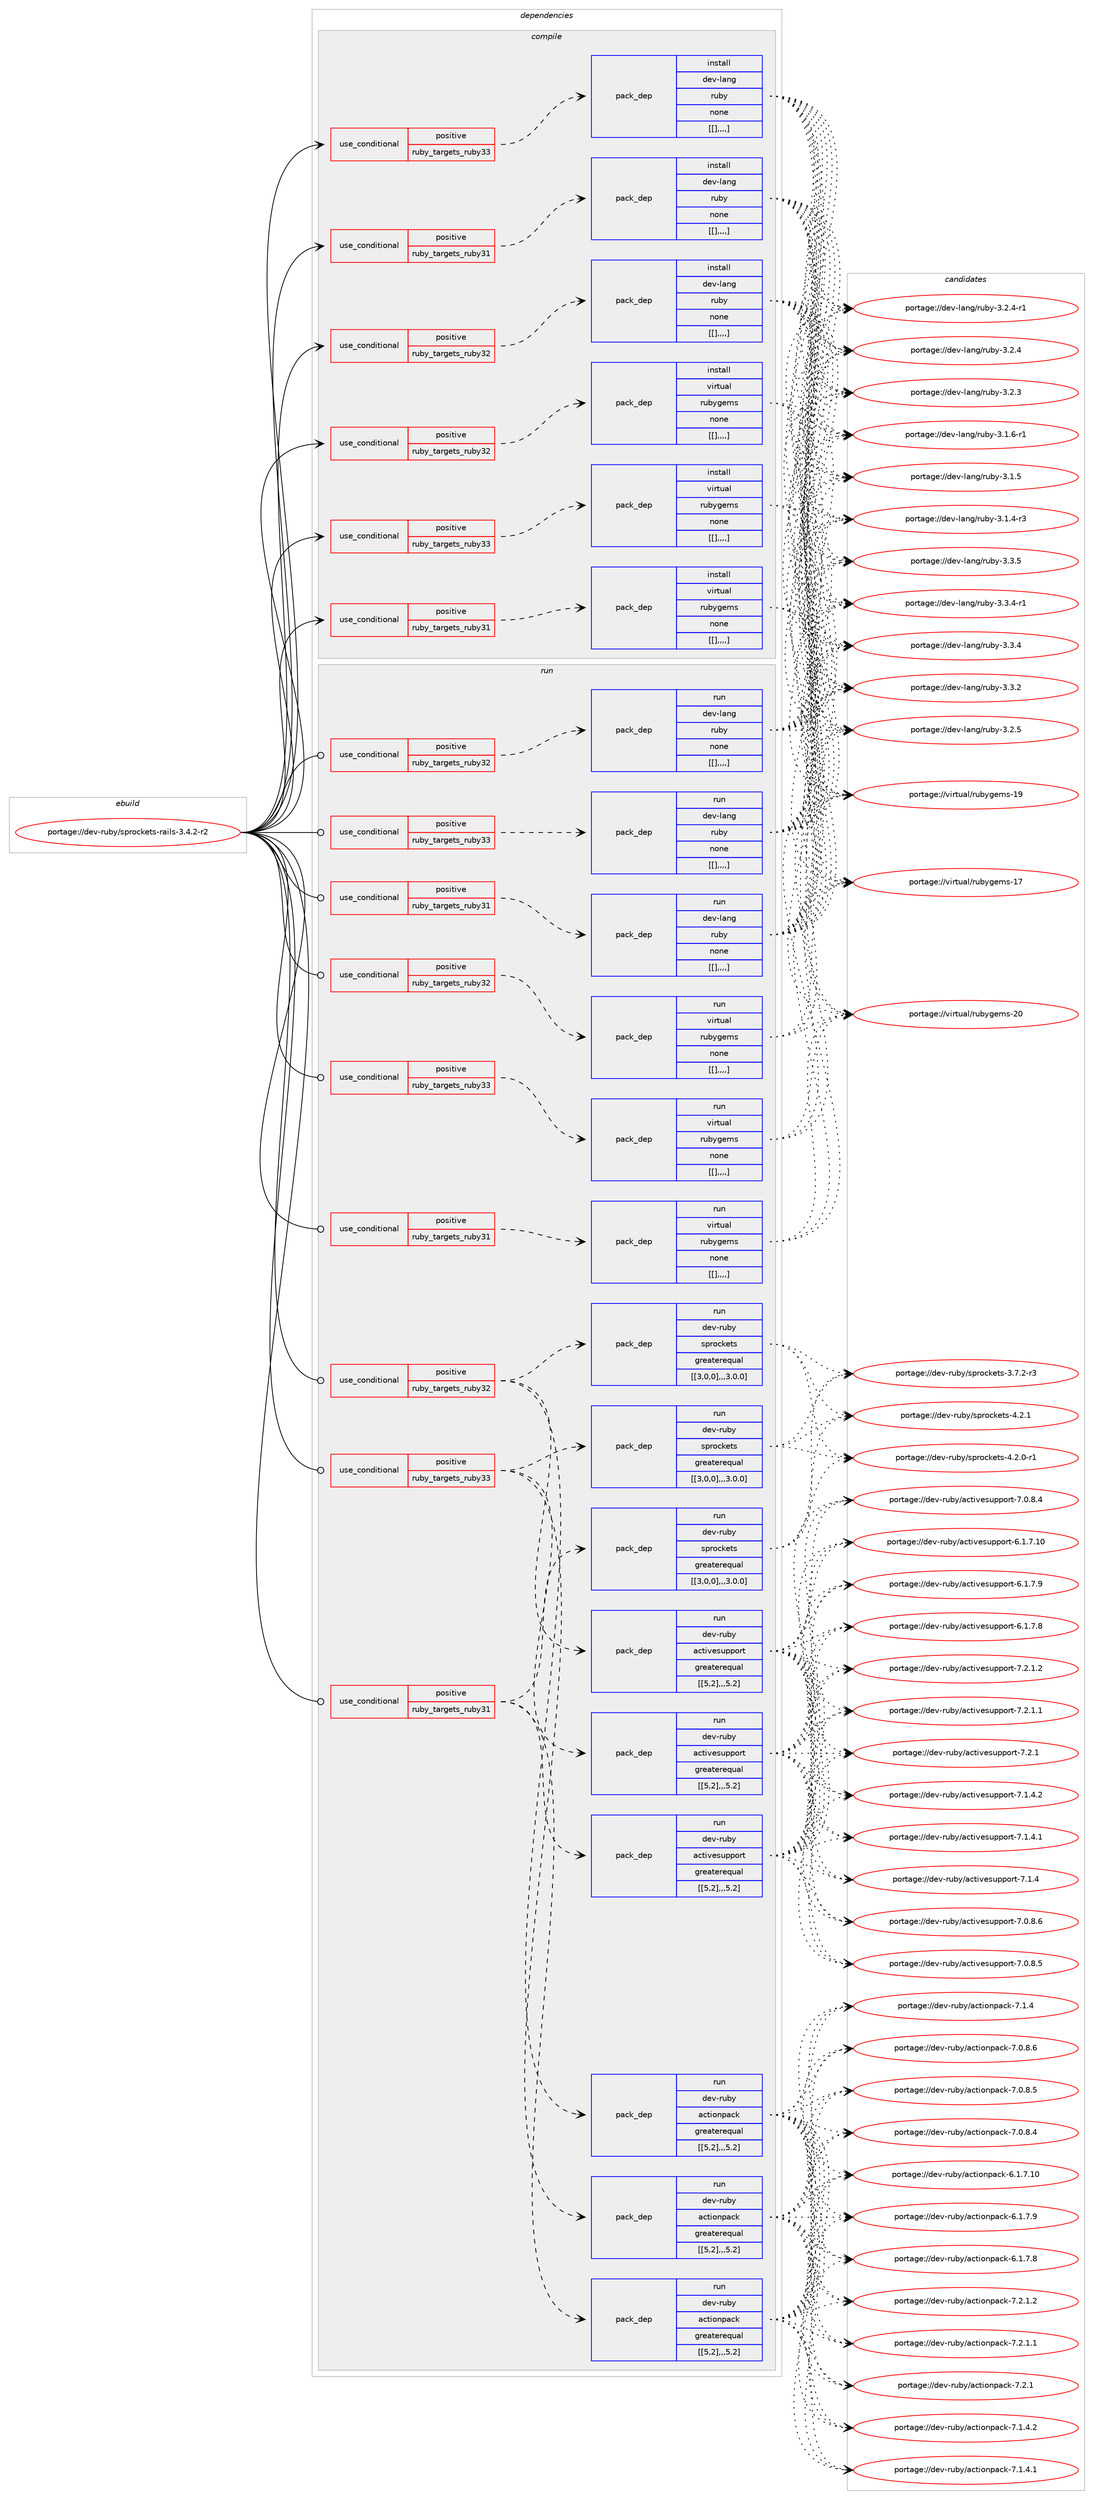 digraph prolog {

# *************
# Graph options
# *************

newrank=true;
concentrate=true;
compound=true;
graph [rankdir=LR,fontname=Helvetica,fontsize=10,ranksep=1.5];#, ranksep=2.5, nodesep=0.2];
edge  [arrowhead=vee];
node  [fontname=Helvetica,fontsize=10];

# **********
# The ebuild
# **********

subgraph cluster_leftcol {
color=gray;
label=<<i>ebuild</i>>;
id [label="portage://dev-ruby/sprockets-rails-3.4.2-r2", color=red, width=4, href="../dev-ruby/sprockets-rails-3.4.2-r2.svg"];
}

# ****************
# The dependencies
# ****************

subgraph cluster_midcol {
color=gray;
label=<<i>dependencies</i>>;
subgraph cluster_compile {
fillcolor="#eeeeee";
style=filled;
label=<<i>compile</i>>;
subgraph cond61325 {
dependency215398 [label=<<TABLE BORDER="0" CELLBORDER="1" CELLSPACING="0" CELLPADDING="4"><TR><TD ROWSPAN="3" CELLPADDING="10">use_conditional</TD></TR><TR><TD>positive</TD></TR><TR><TD>ruby_targets_ruby31</TD></TR></TABLE>>, shape=none, color=red];
subgraph pack152623 {
dependency215520 [label=<<TABLE BORDER="0" CELLBORDER="1" CELLSPACING="0" CELLPADDING="4" WIDTH="220"><TR><TD ROWSPAN="6" CELLPADDING="30">pack_dep</TD></TR><TR><TD WIDTH="110">install</TD></TR><TR><TD>dev-lang</TD></TR><TR><TD>ruby</TD></TR><TR><TD>none</TD></TR><TR><TD>[[],,,,]</TD></TR></TABLE>>, shape=none, color=blue];
}
dependency215398:e -> dependency215520:w [weight=20,style="dashed",arrowhead="vee"];
}
id:e -> dependency215398:w [weight=20,style="solid",arrowhead="vee"];
subgraph cond61395 {
dependency215584 [label=<<TABLE BORDER="0" CELLBORDER="1" CELLSPACING="0" CELLPADDING="4"><TR><TD ROWSPAN="3" CELLPADDING="10">use_conditional</TD></TR><TR><TD>positive</TD></TR><TR><TD>ruby_targets_ruby31</TD></TR></TABLE>>, shape=none, color=red];
subgraph pack152697 {
dependency215604 [label=<<TABLE BORDER="0" CELLBORDER="1" CELLSPACING="0" CELLPADDING="4" WIDTH="220"><TR><TD ROWSPAN="6" CELLPADDING="30">pack_dep</TD></TR><TR><TD WIDTH="110">install</TD></TR><TR><TD>virtual</TD></TR><TR><TD>rubygems</TD></TR><TR><TD>none</TD></TR><TR><TD>[[],,,,]</TD></TR></TABLE>>, shape=none, color=blue];
}
dependency215584:e -> dependency215604:w [weight=20,style="dashed",arrowhead="vee"];
}
id:e -> dependency215584:w [weight=20,style="solid",arrowhead="vee"];
subgraph cond61419 {
dependency215612 [label=<<TABLE BORDER="0" CELLBORDER="1" CELLSPACING="0" CELLPADDING="4"><TR><TD ROWSPAN="3" CELLPADDING="10">use_conditional</TD></TR><TR><TD>positive</TD></TR><TR><TD>ruby_targets_ruby32</TD></TR></TABLE>>, shape=none, color=red];
subgraph pack152746 {
dependency215684 [label=<<TABLE BORDER="0" CELLBORDER="1" CELLSPACING="0" CELLPADDING="4" WIDTH="220"><TR><TD ROWSPAN="6" CELLPADDING="30">pack_dep</TD></TR><TR><TD WIDTH="110">install</TD></TR><TR><TD>dev-lang</TD></TR><TR><TD>ruby</TD></TR><TR><TD>none</TD></TR><TR><TD>[[],,,,]</TD></TR></TABLE>>, shape=none, color=blue];
}
dependency215612:e -> dependency215684:w [weight=20,style="dashed",arrowhead="vee"];
}
id:e -> dependency215612:w [weight=20,style="solid",arrowhead="vee"];
subgraph cond61457 {
dependency215691 [label=<<TABLE BORDER="0" CELLBORDER="1" CELLSPACING="0" CELLPADDING="4"><TR><TD ROWSPAN="3" CELLPADDING="10">use_conditional</TD></TR><TR><TD>positive</TD></TR><TR><TD>ruby_targets_ruby32</TD></TR></TABLE>>, shape=none, color=red];
subgraph pack152752 {
dependency215701 [label=<<TABLE BORDER="0" CELLBORDER="1" CELLSPACING="0" CELLPADDING="4" WIDTH="220"><TR><TD ROWSPAN="6" CELLPADDING="30">pack_dep</TD></TR><TR><TD WIDTH="110">install</TD></TR><TR><TD>virtual</TD></TR><TR><TD>rubygems</TD></TR><TR><TD>none</TD></TR><TR><TD>[[],,,,]</TD></TR></TABLE>>, shape=none, color=blue];
}
dependency215691:e -> dependency215701:w [weight=20,style="dashed",arrowhead="vee"];
}
id:e -> dependency215691:w [weight=20,style="solid",arrowhead="vee"];
subgraph cond61473 {
dependency215734 [label=<<TABLE BORDER="0" CELLBORDER="1" CELLSPACING="0" CELLPADDING="4"><TR><TD ROWSPAN="3" CELLPADDING="10">use_conditional</TD></TR><TR><TD>positive</TD></TR><TR><TD>ruby_targets_ruby33</TD></TR></TABLE>>, shape=none, color=red];
subgraph pack152779 {
dependency215756 [label=<<TABLE BORDER="0" CELLBORDER="1" CELLSPACING="0" CELLPADDING="4" WIDTH="220"><TR><TD ROWSPAN="6" CELLPADDING="30">pack_dep</TD></TR><TR><TD WIDTH="110">install</TD></TR><TR><TD>dev-lang</TD></TR><TR><TD>ruby</TD></TR><TR><TD>none</TD></TR><TR><TD>[[],,,,]</TD></TR></TABLE>>, shape=none, color=blue];
}
dependency215734:e -> dependency215756:w [weight=20,style="dashed",arrowhead="vee"];
}
id:e -> dependency215734:w [weight=20,style="solid",arrowhead="vee"];
subgraph cond61503 {
dependency215803 [label=<<TABLE BORDER="0" CELLBORDER="1" CELLSPACING="0" CELLPADDING="4"><TR><TD ROWSPAN="3" CELLPADDING="10">use_conditional</TD></TR><TR><TD>positive</TD></TR><TR><TD>ruby_targets_ruby33</TD></TR></TABLE>>, shape=none, color=red];
subgraph pack152824 {
dependency215824 [label=<<TABLE BORDER="0" CELLBORDER="1" CELLSPACING="0" CELLPADDING="4" WIDTH="220"><TR><TD ROWSPAN="6" CELLPADDING="30">pack_dep</TD></TR><TR><TD WIDTH="110">install</TD></TR><TR><TD>virtual</TD></TR><TR><TD>rubygems</TD></TR><TR><TD>none</TD></TR><TR><TD>[[],,,,]</TD></TR></TABLE>>, shape=none, color=blue];
}
dependency215803:e -> dependency215824:w [weight=20,style="dashed",arrowhead="vee"];
}
id:e -> dependency215803:w [weight=20,style="solid",arrowhead="vee"];
}
subgraph cluster_compileandrun {
fillcolor="#eeeeee";
style=filled;
label=<<i>compile and run</i>>;
}
subgraph cluster_run {
fillcolor="#eeeeee";
style=filled;
label=<<i>run</i>>;
subgraph cond61520 {
dependency215829 [label=<<TABLE BORDER="0" CELLBORDER="1" CELLSPACING="0" CELLPADDING="4"><TR><TD ROWSPAN="3" CELLPADDING="10">use_conditional</TD></TR><TR><TD>positive</TD></TR><TR><TD>ruby_targets_ruby31</TD></TR></TABLE>>, shape=none, color=red];
subgraph pack152827 {
dependency215831 [label=<<TABLE BORDER="0" CELLBORDER="1" CELLSPACING="0" CELLPADDING="4" WIDTH="220"><TR><TD ROWSPAN="6" CELLPADDING="30">pack_dep</TD></TR><TR><TD WIDTH="110">run</TD></TR><TR><TD>dev-lang</TD></TR><TR><TD>ruby</TD></TR><TR><TD>none</TD></TR><TR><TD>[[],,,,]</TD></TR></TABLE>>, shape=none, color=blue];
}
dependency215829:e -> dependency215831:w [weight=20,style="dashed",arrowhead="vee"];
}
id:e -> dependency215829:w [weight=20,style="solid",arrowhead="odot"];
subgraph cond61532 {
dependency215851 [label=<<TABLE BORDER="0" CELLBORDER="1" CELLSPACING="0" CELLPADDING="4"><TR><TD ROWSPAN="3" CELLPADDING="10">use_conditional</TD></TR><TR><TD>positive</TD></TR><TR><TD>ruby_targets_ruby31</TD></TR></TABLE>>, shape=none, color=red];
subgraph pack152838 {
dependency215853 [label=<<TABLE BORDER="0" CELLBORDER="1" CELLSPACING="0" CELLPADDING="4" WIDTH="220"><TR><TD ROWSPAN="6" CELLPADDING="30">pack_dep</TD></TR><TR><TD WIDTH="110">run</TD></TR><TR><TD>dev-ruby</TD></TR><TR><TD>actionpack</TD></TR><TR><TD>greaterequal</TD></TR><TR><TD>[[5,2],,,5.2]</TD></TR></TABLE>>, shape=none, color=blue];
}
dependency215851:e -> dependency215853:w [weight=20,style="dashed",arrowhead="vee"];
subgraph pack152840 {
dependency215887 [label=<<TABLE BORDER="0" CELLBORDER="1" CELLSPACING="0" CELLPADDING="4" WIDTH="220"><TR><TD ROWSPAN="6" CELLPADDING="30">pack_dep</TD></TR><TR><TD WIDTH="110">run</TD></TR><TR><TD>dev-ruby</TD></TR><TR><TD>activesupport</TD></TR><TR><TD>greaterequal</TD></TR><TR><TD>[[5,2],,,5.2]</TD></TR></TABLE>>, shape=none, color=blue];
}
dependency215851:e -> dependency215887:w [weight=20,style="dashed",arrowhead="vee"];
subgraph pack152883 {
dependency215926 [label=<<TABLE BORDER="0" CELLBORDER="1" CELLSPACING="0" CELLPADDING="4" WIDTH="220"><TR><TD ROWSPAN="6" CELLPADDING="30">pack_dep</TD></TR><TR><TD WIDTH="110">run</TD></TR><TR><TD>dev-ruby</TD></TR><TR><TD>sprockets</TD></TR><TR><TD>greaterequal</TD></TR><TR><TD>[[3,0,0],,,3.0.0]</TD></TR></TABLE>>, shape=none, color=blue];
}
dependency215851:e -> dependency215926:w [weight=20,style="dashed",arrowhead="vee"];
}
id:e -> dependency215851:w [weight=20,style="solid",arrowhead="odot"];
subgraph cond61567 {
dependency215933 [label=<<TABLE BORDER="0" CELLBORDER="1" CELLSPACING="0" CELLPADDING="4"><TR><TD ROWSPAN="3" CELLPADDING="10">use_conditional</TD></TR><TR><TD>positive</TD></TR><TR><TD>ruby_targets_ruby31</TD></TR></TABLE>>, shape=none, color=red];
subgraph pack152905 {
dependency215986 [label=<<TABLE BORDER="0" CELLBORDER="1" CELLSPACING="0" CELLPADDING="4" WIDTH="220"><TR><TD ROWSPAN="6" CELLPADDING="30">pack_dep</TD></TR><TR><TD WIDTH="110">run</TD></TR><TR><TD>virtual</TD></TR><TR><TD>rubygems</TD></TR><TR><TD>none</TD></TR><TR><TD>[[],,,,]</TD></TR></TABLE>>, shape=none, color=blue];
}
dependency215933:e -> dependency215986:w [weight=20,style="dashed",arrowhead="vee"];
}
id:e -> dependency215933:w [weight=20,style="solid",arrowhead="odot"];
subgraph cond61598 {
dependency216014 [label=<<TABLE BORDER="0" CELLBORDER="1" CELLSPACING="0" CELLPADDING="4"><TR><TD ROWSPAN="3" CELLPADDING="10">use_conditional</TD></TR><TR><TD>positive</TD></TR><TR><TD>ruby_targets_ruby32</TD></TR></TABLE>>, shape=none, color=red];
subgraph pack152929 {
dependency216017 [label=<<TABLE BORDER="0" CELLBORDER="1" CELLSPACING="0" CELLPADDING="4" WIDTH="220"><TR><TD ROWSPAN="6" CELLPADDING="30">pack_dep</TD></TR><TR><TD WIDTH="110">run</TD></TR><TR><TD>dev-lang</TD></TR><TR><TD>ruby</TD></TR><TR><TD>none</TD></TR><TR><TD>[[],,,,]</TD></TR></TABLE>>, shape=none, color=blue];
}
dependency216014:e -> dependency216017:w [weight=20,style="dashed",arrowhead="vee"];
}
id:e -> dependency216014:w [weight=20,style="solid",arrowhead="odot"];
subgraph cond61613 {
dependency216063 [label=<<TABLE BORDER="0" CELLBORDER="1" CELLSPACING="0" CELLPADDING="4"><TR><TD ROWSPAN="3" CELLPADDING="10">use_conditional</TD></TR><TR><TD>positive</TD></TR><TR><TD>ruby_targets_ruby32</TD></TR></TABLE>>, shape=none, color=red];
subgraph pack153065 {
dependency216314 [label=<<TABLE BORDER="0" CELLBORDER="1" CELLSPACING="0" CELLPADDING="4" WIDTH="220"><TR><TD ROWSPAN="6" CELLPADDING="30">pack_dep</TD></TR><TR><TD WIDTH="110">run</TD></TR><TR><TD>dev-ruby</TD></TR><TR><TD>actionpack</TD></TR><TR><TD>greaterequal</TD></TR><TR><TD>[[5,2],,,5.2]</TD></TR></TABLE>>, shape=none, color=blue];
}
dependency216063:e -> dependency216314:w [weight=20,style="dashed",arrowhead="vee"];
subgraph pack153113 {
dependency216369 [label=<<TABLE BORDER="0" CELLBORDER="1" CELLSPACING="0" CELLPADDING="4" WIDTH="220"><TR><TD ROWSPAN="6" CELLPADDING="30">pack_dep</TD></TR><TR><TD WIDTH="110">run</TD></TR><TR><TD>dev-ruby</TD></TR><TR><TD>activesupport</TD></TR><TR><TD>greaterequal</TD></TR><TR><TD>[[5,2],,,5.2]</TD></TR></TABLE>>, shape=none, color=blue];
}
dependency216063:e -> dependency216369:w [weight=20,style="dashed",arrowhead="vee"];
subgraph pack153118 {
dependency216374 [label=<<TABLE BORDER="0" CELLBORDER="1" CELLSPACING="0" CELLPADDING="4" WIDTH="220"><TR><TD ROWSPAN="6" CELLPADDING="30">pack_dep</TD></TR><TR><TD WIDTH="110">run</TD></TR><TR><TD>dev-ruby</TD></TR><TR><TD>sprockets</TD></TR><TR><TD>greaterequal</TD></TR><TR><TD>[[3,0,0],,,3.0.0]</TD></TR></TABLE>>, shape=none, color=blue];
}
dependency216063:e -> dependency216374:w [weight=20,style="dashed",arrowhead="vee"];
}
id:e -> dependency216063:w [weight=20,style="solid",arrowhead="odot"];
subgraph cond61782 {
dependency216397 [label=<<TABLE BORDER="0" CELLBORDER="1" CELLSPACING="0" CELLPADDING="4"><TR><TD ROWSPAN="3" CELLPADDING="10">use_conditional</TD></TR><TR><TD>positive</TD></TR><TR><TD>ruby_targets_ruby32</TD></TR></TABLE>>, shape=none, color=red];
subgraph pack153143 {
dependency216421 [label=<<TABLE BORDER="0" CELLBORDER="1" CELLSPACING="0" CELLPADDING="4" WIDTH="220"><TR><TD ROWSPAN="6" CELLPADDING="30">pack_dep</TD></TR><TR><TD WIDTH="110">run</TD></TR><TR><TD>virtual</TD></TR><TR><TD>rubygems</TD></TR><TR><TD>none</TD></TR><TR><TD>[[],,,,]</TD></TR></TABLE>>, shape=none, color=blue];
}
dependency216397:e -> dependency216421:w [weight=20,style="dashed",arrowhead="vee"];
}
id:e -> dependency216397:w [weight=20,style="solid",arrowhead="odot"];
subgraph cond61811 {
dependency216446 [label=<<TABLE BORDER="0" CELLBORDER="1" CELLSPACING="0" CELLPADDING="4"><TR><TD ROWSPAN="3" CELLPADDING="10">use_conditional</TD></TR><TR><TD>positive</TD></TR><TR><TD>ruby_targets_ruby33</TD></TR></TABLE>>, shape=none, color=red];
subgraph pack153189 {
dependency216497 [label=<<TABLE BORDER="0" CELLBORDER="1" CELLSPACING="0" CELLPADDING="4" WIDTH="220"><TR><TD ROWSPAN="6" CELLPADDING="30">pack_dep</TD></TR><TR><TD WIDTH="110">run</TD></TR><TR><TD>dev-lang</TD></TR><TR><TD>ruby</TD></TR><TR><TD>none</TD></TR><TR><TD>[[],,,,]</TD></TR></TABLE>>, shape=none, color=blue];
}
dependency216446:e -> dependency216497:w [weight=20,style="dashed",arrowhead="vee"];
}
id:e -> dependency216446:w [weight=20,style="solid",arrowhead="odot"];
subgraph cond61840 {
dependency216524 [label=<<TABLE BORDER="0" CELLBORDER="1" CELLSPACING="0" CELLPADDING="4"><TR><TD ROWSPAN="3" CELLPADDING="10">use_conditional</TD></TR><TR><TD>positive</TD></TR><TR><TD>ruby_targets_ruby33</TD></TR></TABLE>>, shape=none, color=red];
subgraph pack153232 {
dependency216601 [label=<<TABLE BORDER="0" CELLBORDER="1" CELLSPACING="0" CELLPADDING="4" WIDTH="220"><TR><TD ROWSPAN="6" CELLPADDING="30">pack_dep</TD></TR><TR><TD WIDTH="110">run</TD></TR><TR><TD>dev-ruby</TD></TR><TR><TD>actionpack</TD></TR><TR><TD>greaterequal</TD></TR><TR><TD>[[5,2],,,5.2]</TD></TR></TABLE>>, shape=none, color=blue];
}
dependency216524:e -> dependency216601:w [weight=20,style="dashed",arrowhead="vee"];
subgraph pack153248 {
dependency216606 [label=<<TABLE BORDER="0" CELLBORDER="1" CELLSPACING="0" CELLPADDING="4" WIDTH="220"><TR><TD ROWSPAN="6" CELLPADDING="30">pack_dep</TD></TR><TR><TD WIDTH="110">run</TD></TR><TR><TD>dev-ruby</TD></TR><TR><TD>activesupport</TD></TR><TR><TD>greaterequal</TD></TR><TR><TD>[[5,2],,,5.2]</TD></TR></TABLE>>, shape=none, color=blue];
}
dependency216524:e -> dependency216606:w [weight=20,style="dashed",arrowhead="vee"];
subgraph pack153250 {
dependency216611 [label=<<TABLE BORDER="0" CELLBORDER="1" CELLSPACING="0" CELLPADDING="4" WIDTH="220"><TR><TD ROWSPAN="6" CELLPADDING="30">pack_dep</TD></TR><TR><TD WIDTH="110">run</TD></TR><TR><TD>dev-ruby</TD></TR><TR><TD>sprockets</TD></TR><TR><TD>greaterequal</TD></TR><TR><TD>[[3,0,0],,,3.0.0]</TD></TR></TABLE>>, shape=none, color=blue];
}
dependency216524:e -> dependency216611:w [weight=20,style="dashed",arrowhead="vee"];
}
id:e -> dependency216524:w [weight=20,style="solid",arrowhead="odot"];
subgraph cond61891 {
dependency216631 [label=<<TABLE BORDER="0" CELLBORDER="1" CELLSPACING="0" CELLPADDING="4"><TR><TD ROWSPAN="3" CELLPADDING="10">use_conditional</TD></TR><TR><TD>positive</TD></TR><TR><TD>ruby_targets_ruby33</TD></TR></TABLE>>, shape=none, color=red];
subgraph pack153263 {
dependency216693 [label=<<TABLE BORDER="0" CELLBORDER="1" CELLSPACING="0" CELLPADDING="4" WIDTH="220"><TR><TD ROWSPAN="6" CELLPADDING="30">pack_dep</TD></TR><TR><TD WIDTH="110">run</TD></TR><TR><TD>virtual</TD></TR><TR><TD>rubygems</TD></TR><TR><TD>none</TD></TR><TR><TD>[[],,,,]</TD></TR></TABLE>>, shape=none, color=blue];
}
dependency216631:e -> dependency216693:w [weight=20,style="dashed",arrowhead="vee"];
}
id:e -> dependency216631:w [weight=20,style="solid",arrowhead="odot"];
}
}

# **************
# The candidates
# **************

subgraph cluster_choices {
rank=same;
color=gray;
label=<<i>candidates</i>>;

subgraph choice152820 {
color=black;
nodesep=1;
choice10010111845108971101034711411798121455146514653 [label="portage://dev-lang/ruby-3.3.5", color=red, width=4,href="../dev-lang/ruby-3.3.5.svg"];
choice100101118451089711010347114117981214551465146524511449 [label="portage://dev-lang/ruby-3.3.4-r1", color=red, width=4,href="../dev-lang/ruby-3.3.4-r1.svg"];
choice10010111845108971101034711411798121455146514652 [label="portage://dev-lang/ruby-3.3.4", color=red, width=4,href="../dev-lang/ruby-3.3.4.svg"];
choice10010111845108971101034711411798121455146514650 [label="portage://dev-lang/ruby-3.3.2", color=red, width=4,href="../dev-lang/ruby-3.3.2.svg"];
choice10010111845108971101034711411798121455146504653 [label="portage://dev-lang/ruby-3.2.5", color=red, width=4,href="../dev-lang/ruby-3.2.5.svg"];
choice100101118451089711010347114117981214551465046524511449 [label="portage://dev-lang/ruby-3.2.4-r1", color=red, width=4,href="../dev-lang/ruby-3.2.4-r1.svg"];
choice10010111845108971101034711411798121455146504652 [label="portage://dev-lang/ruby-3.2.4", color=red, width=4,href="../dev-lang/ruby-3.2.4.svg"];
choice10010111845108971101034711411798121455146504651 [label="portage://dev-lang/ruby-3.2.3", color=red, width=4,href="../dev-lang/ruby-3.2.3.svg"];
choice100101118451089711010347114117981214551464946544511449 [label="portage://dev-lang/ruby-3.1.6-r1", color=red, width=4,href="../dev-lang/ruby-3.1.6-r1.svg"];
choice10010111845108971101034711411798121455146494653 [label="portage://dev-lang/ruby-3.1.5", color=red, width=4,href="../dev-lang/ruby-3.1.5.svg"];
choice100101118451089711010347114117981214551464946524511451 [label="portage://dev-lang/ruby-3.1.4-r3", color=red, width=4,href="../dev-lang/ruby-3.1.4-r3.svg"];
dependency215520:e -> choice10010111845108971101034711411798121455146514653:w [style=dotted,weight="100"];
dependency215520:e -> choice100101118451089711010347114117981214551465146524511449:w [style=dotted,weight="100"];
dependency215520:e -> choice10010111845108971101034711411798121455146514652:w [style=dotted,weight="100"];
dependency215520:e -> choice10010111845108971101034711411798121455146514650:w [style=dotted,weight="100"];
dependency215520:e -> choice10010111845108971101034711411798121455146504653:w [style=dotted,weight="100"];
dependency215520:e -> choice100101118451089711010347114117981214551465046524511449:w [style=dotted,weight="100"];
dependency215520:e -> choice10010111845108971101034711411798121455146504652:w [style=dotted,weight="100"];
dependency215520:e -> choice10010111845108971101034711411798121455146504651:w [style=dotted,weight="100"];
dependency215520:e -> choice100101118451089711010347114117981214551464946544511449:w [style=dotted,weight="100"];
dependency215520:e -> choice10010111845108971101034711411798121455146494653:w [style=dotted,weight="100"];
dependency215520:e -> choice100101118451089711010347114117981214551464946524511451:w [style=dotted,weight="100"];
}
subgraph choice152845 {
color=black;
nodesep=1;
choice118105114116117971084711411798121103101109115455048 [label="portage://virtual/rubygems-20", color=red, width=4,href="../virtual/rubygems-20.svg"];
choice118105114116117971084711411798121103101109115454957 [label="portage://virtual/rubygems-19", color=red, width=4,href="../virtual/rubygems-19.svg"];
choice118105114116117971084711411798121103101109115454955 [label="portage://virtual/rubygems-17", color=red, width=4,href="../virtual/rubygems-17.svg"];
dependency215604:e -> choice118105114116117971084711411798121103101109115455048:w [style=dotted,weight="100"];
dependency215604:e -> choice118105114116117971084711411798121103101109115454957:w [style=dotted,weight="100"];
dependency215604:e -> choice118105114116117971084711411798121103101109115454955:w [style=dotted,weight="100"];
}
subgraph choice152865 {
color=black;
nodesep=1;
choice10010111845108971101034711411798121455146514653 [label="portage://dev-lang/ruby-3.3.5", color=red, width=4,href="../dev-lang/ruby-3.3.5.svg"];
choice100101118451089711010347114117981214551465146524511449 [label="portage://dev-lang/ruby-3.3.4-r1", color=red, width=4,href="../dev-lang/ruby-3.3.4-r1.svg"];
choice10010111845108971101034711411798121455146514652 [label="portage://dev-lang/ruby-3.3.4", color=red, width=4,href="../dev-lang/ruby-3.3.4.svg"];
choice10010111845108971101034711411798121455146514650 [label="portage://dev-lang/ruby-3.3.2", color=red, width=4,href="../dev-lang/ruby-3.3.2.svg"];
choice10010111845108971101034711411798121455146504653 [label="portage://dev-lang/ruby-3.2.5", color=red, width=4,href="../dev-lang/ruby-3.2.5.svg"];
choice100101118451089711010347114117981214551465046524511449 [label="portage://dev-lang/ruby-3.2.4-r1", color=red, width=4,href="../dev-lang/ruby-3.2.4-r1.svg"];
choice10010111845108971101034711411798121455146504652 [label="portage://dev-lang/ruby-3.2.4", color=red, width=4,href="../dev-lang/ruby-3.2.4.svg"];
choice10010111845108971101034711411798121455146504651 [label="portage://dev-lang/ruby-3.2.3", color=red, width=4,href="../dev-lang/ruby-3.2.3.svg"];
choice100101118451089711010347114117981214551464946544511449 [label="portage://dev-lang/ruby-3.1.6-r1", color=red, width=4,href="../dev-lang/ruby-3.1.6-r1.svg"];
choice10010111845108971101034711411798121455146494653 [label="portage://dev-lang/ruby-3.1.5", color=red, width=4,href="../dev-lang/ruby-3.1.5.svg"];
choice100101118451089711010347114117981214551464946524511451 [label="portage://dev-lang/ruby-3.1.4-r3", color=red, width=4,href="../dev-lang/ruby-3.1.4-r3.svg"];
dependency215684:e -> choice10010111845108971101034711411798121455146514653:w [style=dotted,weight="100"];
dependency215684:e -> choice100101118451089711010347114117981214551465146524511449:w [style=dotted,weight="100"];
dependency215684:e -> choice10010111845108971101034711411798121455146514652:w [style=dotted,weight="100"];
dependency215684:e -> choice10010111845108971101034711411798121455146514650:w [style=dotted,weight="100"];
dependency215684:e -> choice10010111845108971101034711411798121455146504653:w [style=dotted,weight="100"];
dependency215684:e -> choice100101118451089711010347114117981214551465046524511449:w [style=dotted,weight="100"];
dependency215684:e -> choice10010111845108971101034711411798121455146504652:w [style=dotted,weight="100"];
dependency215684:e -> choice10010111845108971101034711411798121455146504651:w [style=dotted,weight="100"];
dependency215684:e -> choice100101118451089711010347114117981214551464946544511449:w [style=dotted,weight="100"];
dependency215684:e -> choice10010111845108971101034711411798121455146494653:w [style=dotted,weight="100"];
dependency215684:e -> choice100101118451089711010347114117981214551464946524511451:w [style=dotted,weight="100"];
}
subgraph choice152875 {
color=black;
nodesep=1;
choice118105114116117971084711411798121103101109115455048 [label="portage://virtual/rubygems-20", color=red, width=4,href="../virtual/rubygems-20.svg"];
choice118105114116117971084711411798121103101109115454957 [label="portage://virtual/rubygems-19", color=red, width=4,href="../virtual/rubygems-19.svg"];
choice118105114116117971084711411798121103101109115454955 [label="portage://virtual/rubygems-17", color=red, width=4,href="../virtual/rubygems-17.svg"];
dependency215701:e -> choice118105114116117971084711411798121103101109115455048:w [style=dotted,weight="100"];
dependency215701:e -> choice118105114116117971084711411798121103101109115454957:w [style=dotted,weight="100"];
dependency215701:e -> choice118105114116117971084711411798121103101109115454955:w [style=dotted,weight="100"];
}
subgraph choice152925 {
color=black;
nodesep=1;
choice10010111845108971101034711411798121455146514653 [label="portage://dev-lang/ruby-3.3.5", color=red, width=4,href="../dev-lang/ruby-3.3.5.svg"];
choice100101118451089711010347114117981214551465146524511449 [label="portage://dev-lang/ruby-3.3.4-r1", color=red, width=4,href="../dev-lang/ruby-3.3.4-r1.svg"];
choice10010111845108971101034711411798121455146514652 [label="portage://dev-lang/ruby-3.3.4", color=red, width=4,href="../dev-lang/ruby-3.3.4.svg"];
choice10010111845108971101034711411798121455146514650 [label="portage://dev-lang/ruby-3.3.2", color=red, width=4,href="../dev-lang/ruby-3.3.2.svg"];
choice10010111845108971101034711411798121455146504653 [label="portage://dev-lang/ruby-3.2.5", color=red, width=4,href="../dev-lang/ruby-3.2.5.svg"];
choice100101118451089711010347114117981214551465046524511449 [label="portage://dev-lang/ruby-3.2.4-r1", color=red, width=4,href="../dev-lang/ruby-3.2.4-r1.svg"];
choice10010111845108971101034711411798121455146504652 [label="portage://dev-lang/ruby-3.2.4", color=red, width=4,href="../dev-lang/ruby-3.2.4.svg"];
choice10010111845108971101034711411798121455146504651 [label="portage://dev-lang/ruby-3.2.3", color=red, width=4,href="../dev-lang/ruby-3.2.3.svg"];
choice100101118451089711010347114117981214551464946544511449 [label="portage://dev-lang/ruby-3.1.6-r1", color=red, width=4,href="../dev-lang/ruby-3.1.6-r1.svg"];
choice10010111845108971101034711411798121455146494653 [label="portage://dev-lang/ruby-3.1.5", color=red, width=4,href="../dev-lang/ruby-3.1.5.svg"];
choice100101118451089711010347114117981214551464946524511451 [label="portage://dev-lang/ruby-3.1.4-r3", color=red, width=4,href="../dev-lang/ruby-3.1.4-r3.svg"];
dependency215756:e -> choice10010111845108971101034711411798121455146514653:w [style=dotted,weight="100"];
dependency215756:e -> choice100101118451089711010347114117981214551465146524511449:w [style=dotted,weight="100"];
dependency215756:e -> choice10010111845108971101034711411798121455146514652:w [style=dotted,weight="100"];
dependency215756:e -> choice10010111845108971101034711411798121455146514650:w [style=dotted,weight="100"];
dependency215756:e -> choice10010111845108971101034711411798121455146504653:w [style=dotted,weight="100"];
dependency215756:e -> choice100101118451089711010347114117981214551465046524511449:w [style=dotted,weight="100"];
dependency215756:e -> choice10010111845108971101034711411798121455146504652:w [style=dotted,weight="100"];
dependency215756:e -> choice10010111845108971101034711411798121455146504651:w [style=dotted,weight="100"];
dependency215756:e -> choice100101118451089711010347114117981214551464946544511449:w [style=dotted,weight="100"];
dependency215756:e -> choice10010111845108971101034711411798121455146494653:w [style=dotted,weight="100"];
dependency215756:e -> choice100101118451089711010347114117981214551464946524511451:w [style=dotted,weight="100"];
}
subgraph choice152931 {
color=black;
nodesep=1;
choice118105114116117971084711411798121103101109115455048 [label="portage://virtual/rubygems-20", color=red, width=4,href="../virtual/rubygems-20.svg"];
choice118105114116117971084711411798121103101109115454957 [label="portage://virtual/rubygems-19", color=red, width=4,href="../virtual/rubygems-19.svg"];
choice118105114116117971084711411798121103101109115454955 [label="portage://virtual/rubygems-17", color=red, width=4,href="../virtual/rubygems-17.svg"];
dependency215824:e -> choice118105114116117971084711411798121103101109115455048:w [style=dotted,weight="100"];
dependency215824:e -> choice118105114116117971084711411798121103101109115454957:w [style=dotted,weight="100"];
dependency215824:e -> choice118105114116117971084711411798121103101109115454955:w [style=dotted,weight="100"];
}
subgraph choice152947 {
color=black;
nodesep=1;
choice10010111845108971101034711411798121455146514653 [label="portage://dev-lang/ruby-3.3.5", color=red, width=4,href="../dev-lang/ruby-3.3.5.svg"];
choice100101118451089711010347114117981214551465146524511449 [label="portage://dev-lang/ruby-3.3.4-r1", color=red, width=4,href="../dev-lang/ruby-3.3.4-r1.svg"];
choice10010111845108971101034711411798121455146514652 [label="portage://dev-lang/ruby-3.3.4", color=red, width=4,href="../dev-lang/ruby-3.3.4.svg"];
choice10010111845108971101034711411798121455146514650 [label="portage://dev-lang/ruby-3.3.2", color=red, width=4,href="../dev-lang/ruby-3.3.2.svg"];
choice10010111845108971101034711411798121455146504653 [label="portage://dev-lang/ruby-3.2.5", color=red, width=4,href="../dev-lang/ruby-3.2.5.svg"];
choice100101118451089711010347114117981214551465046524511449 [label="portage://dev-lang/ruby-3.2.4-r1", color=red, width=4,href="../dev-lang/ruby-3.2.4-r1.svg"];
choice10010111845108971101034711411798121455146504652 [label="portage://dev-lang/ruby-3.2.4", color=red, width=4,href="../dev-lang/ruby-3.2.4.svg"];
choice10010111845108971101034711411798121455146504651 [label="portage://dev-lang/ruby-3.2.3", color=red, width=4,href="../dev-lang/ruby-3.2.3.svg"];
choice100101118451089711010347114117981214551464946544511449 [label="portage://dev-lang/ruby-3.1.6-r1", color=red, width=4,href="../dev-lang/ruby-3.1.6-r1.svg"];
choice10010111845108971101034711411798121455146494653 [label="portage://dev-lang/ruby-3.1.5", color=red, width=4,href="../dev-lang/ruby-3.1.5.svg"];
choice100101118451089711010347114117981214551464946524511451 [label="portage://dev-lang/ruby-3.1.4-r3", color=red, width=4,href="../dev-lang/ruby-3.1.4-r3.svg"];
dependency215831:e -> choice10010111845108971101034711411798121455146514653:w [style=dotted,weight="100"];
dependency215831:e -> choice100101118451089711010347114117981214551465146524511449:w [style=dotted,weight="100"];
dependency215831:e -> choice10010111845108971101034711411798121455146514652:w [style=dotted,weight="100"];
dependency215831:e -> choice10010111845108971101034711411798121455146514650:w [style=dotted,weight="100"];
dependency215831:e -> choice10010111845108971101034711411798121455146504653:w [style=dotted,weight="100"];
dependency215831:e -> choice100101118451089711010347114117981214551465046524511449:w [style=dotted,weight="100"];
dependency215831:e -> choice10010111845108971101034711411798121455146504652:w [style=dotted,weight="100"];
dependency215831:e -> choice10010111845108971101034711411798121455146504651:w [style=dotted,weight="100"];
dependency215831:e -> choice100101118451089711010347114117981214551464946544511449:w [style=dotted,weight="100"];
dependency215831:e -> choice10010111845108971101034711411798121455146494653:w [style=dotted,weight="100"];
dependency215831:e -> choice100101118451089711010347114117981214551464946524511451:w [style=dotted,weight="100"];
}
subgraph choice152959 {
color=black;
nodesep=1;
choice100101118451141179812147979911610511111011297991074555465046494650 [label="portage://dev-ruby/actionpack-7.2.1.2", color=red, width=4,href="../dev-ruby/actionpack-7.2.1.2.svg"];
choice100101118451141179812147979911610511111011297991074555465046494649 [label="portage://dev-ruby/actionpack-7.2.1.1", color=red, width=4,href="../dev-ruby/actionpack-7.2.1.1.svg"];
choice10010111845114117981214797991161051111101129799107455546504649 [label="portage://dev-ruby/actionpack-7.2.1", color=red, width=4,href="../dev-ruby/actionpack-7.2.1.svg"];
choice100101118451141179812147979911610511111011297991074555464946524650 [label="portage://dev-ruby/actionpack-7.1.4.2", color=red, width=4,href="../dev-ruby/actionpack-7.1.4.2.svg"];
choice100101118451141179812147979911610511111011297991074555464946524649 [label="portage://dev-ruby/actionpack-7.1.4.1", color=red, width=4,href="../dev-ruby/actionpack-7.1.4.1.svg"];
choice10010111845114117981214797991161051111101129799107455546494652 [label="portage://dev-ruby/actionpack-7.1.4", color=red, width=4,href="../dev-ruby/actionpack-7.1.4.svg"];
choice100101118451141179812147979911610511111011297991074555464846564654 [label="portage://dev-ruby/actionpack-7.0.8.6", color=red, width=4,href="../dev-ruby/actionpack-7.0.8.6.svg"];
choice100101118451141179812147979911610511111011297991074555464846564653 [label="portage://dev-ruby/actionpack-7.0.8.5", color=red, width=4,href="../dev-ruby/actionpack-7.0.8.5.svg"];
choice100101118451141179812147979911610511111011297991074555464846564652 [label="portage://dev-ruby/actionpack-7.0.8.4", color=red, width=4,href="../dev-ruby/actionpack-7.0.8.4.svg"];
choice10010111845114117981214797991161051111101129799107455446494655464948 [label="portage://dev-ruby/actionpack-6.1.7.10", color=red, width=4,href="../dev-ruby/actionpack-6.1.7.10.svg"];
choice100101118451141179812147979911610511111011297991074554464946554657 [label="portage://dev-ruby/actionpack-6.1.7.9", color=red, width=4,href="../dev-ruby/actionpack-6.1.7.9.svg"];
choice100101118451141179812147979911610511111011297991074554464946554656 [label="portage://dev-ruby/actionpack-6.1.7.8", color=red, width=4,href="../dev-ruby/actionpack-6.1.7.8.svg"];
dependency215853:e -> choice100101118451141179812147979911610511111011297991074555465046494650:w [style=dotted,weight="100"];
dependency215853:e -> choice100101118451141179812147979911610511111011297991074555465046494649:w [style=dotted,weight="100"];
dependency215853:e -> choice10010111845114117981214797991161051111101129799107455546504649:w [style=dotted,weight="100"];
dependency215853:e -> choice100101118451141179812147979911610511111011297991074555464946524650:w [style=dotted,weight="100"];
dependency215853:e -> choice100101118451141179812147979911610511111011297991074555464946524649:w [style=dotted,weight="100"];
dependency215853:e -> choice10010111845114117981214797991161051111101129799107455546494652:w [style=dotted,weight="100"];
dependency215853:e -> choice100101118451141179812147979911610511111011297991074555464846564654:w [style=dotted,weight="100"];
dependency215853:e -> choice100101118451141179812147979911610511111011297991074555464846564653:w [style=dotted,weight="100"];
dependency215853:e -> choice100101118451141179812147979911610511111011297991074555464846564652:w [style=dotted,weight="100"];
dependency215853:e -> choice10010111845114117981214797991161051111101129799107455446494655464948:w [style=dotted,weight="100"];
dependency215853:e -> choice100101118451141179812147979911610511111011297991074554464946554657:w [style=dotted,weight="100"];
dependency215853:e -> choice100101118451141179812147979911610511111011297991074554464946554656:w [style=dotted,weight="100"];
}
subgraph choice152966 {
color=black;
nodesep=1;
choice10010111845114117981214797991161051181011151171121121111141164555465046494650 [label="portage://dev-ruby/activesupport-7.2.1.2", color=red, width=4,href="../dev-ruby/activesupport-7.2.1.2.svg"];
choice10010111845114117981214797991161051181011151171121121111141164555465046494649 [label="portage://dev-ruby/activesupport-7.2.1.1", color=red, width=4,href="../dev-ruby/activesupport-7.2.1.1.svg"];
choice1001011184511411798121479799116105118101115117112112111114116455546504649 [label="portage://dev-ruby/activesupport-7.2.1", color=red, width=4,href="../dev-ruby/activesupport-7.2.1.svg"];
choice10010111845114117981214797991161051181011151171121121111141164555464946524650 [label="portage://dev-ruby/activesupport-7.1.4.2", color=red, width=4,href="../dev-ruby/activesupport-7.1.4.2.svg"];
choice10010111845114117981214797991161051181011151171121121111141164555464946524649 [label="portage://dev-ruby/activesupport-7.1.4.1", color=red, width=4,href="../dev-ruby/activesupport-7.1.4.1.svg"];
choice1001011184511411798121479799116105118101115117112112111114116455546494652 [label="portage://dev-ruby/activesupport-7.1.4", color=red, width=4,href="../dev-ruby/activesupport-7.1.4.svg"];
choice10010111845114117981214797991161051181011151171121121111141164555464846564654 [label="portage://dev-ruby/activesupport-7.0.8.6", color=red, width=4,href="../dev-ruby/activesupport-7.0.8.6.svg"];
choice10010111845114117981214797991161051181011151171121121111141164555464846564653 [label="portage://dev-ruby/activesupport-7.0.8.5", color=red, width=4,href="../dev-ruby/activesupport-7.0.8.5.svg"];
choice10010111845114117981214797991161051181011151171121121111141164555464846564652 [label="portage://dev-ruby/activesupport-7.0.8.4", color=red, width=4,href="../dev-ruby/activesupport-7.0.8.4.svg"];
choice1001011184511411798121479799116105118101115117112112111114116455446494655464948 [label="portage://dev-ruby/activesupport-6.1.7.10", color=red, width=4,href="../dev-ruby/activesupport-6.1.7.10.svg"];
choice10010111845114117981214797991161051181011151171121121111141164554464946554657 [label="portage://dev-ruby/activesupport-6.1.7.9", color=red, width=4,href="../dev-ruby/activesupport-6.1.7.9.svg"];
choice10010111845114117981214797991161051181011151171121121111141164554464946554656 [label="portage://dev-ruby/activesupport-6.1.7.8", color=red, width=4,href="../dev-ruby/activesupport-6.1.7.8.svg"];
dependency215887:e -> choice10010111845114117981214797991161051181011151171121121111141164555465046494650:w [style=dotted,weight="100"];
dependency215887:e -> choice10010111845114117981214797991161051181011151171121121111141164555465046494649:w [style=dotted,weight="100"];
dependency215887:e -> choice1001011184511411798121479799116105118101115117112112111114116455546504649:w [style=dotted,weight="100"];
dependency215887:e -> choice10010111845114117981214797991161051181011151171121121111141164555464946524650:w [style=dotted,weight="100"];
dependency215887:e -> choice10010111845114117981214797991161051181011151171121121111141164555464946524649:w [style=dotted,weight="100"];
dependency215887:e -> choice1001011184511411798121479799116105118101115117112112111114116455546494652:w [style=dotted,weight="100"];
dependency215887:e -> choice10010111845114117981214797991161051181011151171121121111141164555464846564654:w [style=dotted,weight="100"];
dependency215887:e -> choice10010111845114117981214797991161051181011151171121121111141164555464846564653:w [style=dotted,weight="100"];
dependency215887:e -> choice10010111845114117981214797991161051181011151171121121111141164555464846564652:w [style=dotted,weight="100"];
dependency215887:e -> choice1001011184511411798121479799116105118101115117112112111114116455446494655464948:w [style=dotted,weight="100"];
dependency215887:e -> choice10010111845114117981214797991161051181011151171121121111141164554464946554657:w [style=dotted,weight="100"];
dependency215887:e -> choice10010111845114117981214797991161051181011151171121121111141164554464946554656:w [style=dotted,weight="100"];
}
subgraph choice153003 {
color=black;
nodesep=1;
choice10010111845114117981214711511211411199107101116115455246504649 [label="portage://dev-ruby/sprockets-4.2.1", color=red, width=4,href="../dev-ruby/sprockets-4.2.1.svg"];
choice100101118451141179812147115112114111991071011161154552465046484511449 [label="portage://dev-ruby/sprockets-4.2.0-r1", color=red, width=4,href="../dev-ruby/sprockets-4.2.0-r1.svg"];
choice100101118451141179812147115112114111991071011161154551465546504511451 [label="portage://dev-ruby/sprockets-3.7.2-r3", color=red, width=4,href="../dev-ruby/sprockets-3.7.2-r3.svg"];
dependency215926:e -> choice10010111845114117981214711511211411199107101116115455246504649:w [style=dotted,weight="100"];
dependency215926:e -> choice100101118451141179812147115112114111991071011161154552465046484511449:w [style=dotted,weight="100"];
dependency215926:e -> choice100101118451141179812147115112114111991071011161154551465546504511451:w [style=dotted,weight="100"];
}
subgraph choice153038 {
color=black;
nodesep=1;
choice118105114116117971084711411798121103101109115455048 [label="portage://virtual/rubygems-20", color=red, width=4,href="../virtual/rubygems-20.svg"];
choice118105114116117971084711411798121103101109115454957 [label="portage://virtual/rubygems-19", color=red, width=4,href="../virtual/rubygems-19.svg"];
choice118105114116117971084711411798121103101109115454955 [label="portage://virtual/rubygems-17", color=red, width=4,href="../virtual/rubygems-17.svg"];
dependency215986:e -> choice118105114116117971084711411798121103101109115455048:w [style=dotted,weight="100"];
dependency215986:e -> choice118105114116117971084711411798121103101109115454957:w [style=dotted,weight="100"];
dependency215986:e -> choice118105114116117971084711411798121103101109115454955:w [style=dotted,weight="100"];
}
subgraph choice153043 {
color=black;
nodesep=1;
choice10010111845108971101034711411798121455146514653 [label="portage://dev-lang/ruby-3.3.5", color=red, width=4,href="../dev-lang/ruby-3.3.5.svg"];
choice100101118451089711010347114117981214551465146524511449 [label="portage://dev-lang/ruby-3.3.4-r1", color=red, width=4,href="../dev-lang/ruby-3.3.4-r1.svg"];
choice10010111845108971101034711411798121455146514652 [label="portage://dev-lang/ruby-3.3.4", color=red, width=4,href="../dev-lang/ruby-3.3.4.svg"];
choice10010111845108971101034711411798121455146514650 [label="portage://dev-lang/ruby-3.3.2", color=red, width=4,href="../dev-lang/ruby-3.3.2.svg"];
choice10010111845108971101034711411798121455146504653 [label="portage://dev-lang/ruby-3.2.5", color=red, width=4,href="../dev-lang/ruby-3.2.5.svg"];
choice100101118451089711010347114117981214551465046524511449 [label="portage://dev-lang/ruby-3.2.4-r1", color=red, width=4,href="../dev-lang/ruby-3.2.4-r1.svg"];
choice10010111845108971101034711411798121455146504652 [label="portage://dev-lang/ruby-3.2.4", color=red, width=4,href="../dev-lang/ruby-3.2.4.svg"];
choice10010111845108971101034711411798121455146504651 [label="portage://dev-lang/ruby-3.2.3", color=red, width=4,href="../dev-lang/ruby-3.2.3.svg"];
choice100101118451089711010347114117981214551464946544511449 [label="portage://dev-lang/ruby-3.1.6-r1", color=red, width=4,href="../dev-lang/ruby-3.1.6-r1.svg"];
choice10010111845108971101034711411798121455146494653 [label="portage://dev-lang/ruby-3.1.5", color=red, width=4,href="../dev-lang/ruby-3.1.5.svg"];
choice100101118451089711010347114117981214551464946524511451 [label="portage://dev-lang/ruby-3.1.4-r3", color=red, width=4,href="../dev-lang/ruby-3.1.4-r3.svg"];
dependency216017:e -> choice10010111845108971101034711411798121455146514653:w [style=dotted,weight="100"];
dependency216017:e -> choice100101118451089711010347114117981214551465146524511449:w [style=dotted,weight="100"];
dependency216017:e -> choice10010111845108971101034711411798121455146514652:w [style=dotted,weight="100"];
dependency216017:e -> choice10010111845108971101034711411798121455146514650:w [style=dotted,weight="100"];
dependency216017:e -> choice10010111845108971101034711411798121455146504653:w [style=dotted,weight="100"];
dependency216017:e -> choice100101118451089711010347114117981214551465046524511449:w [style=dotted,weight="100"];
dependency216017:e -> choice10010111845108971101034711411798121455146504652:w [style=dotted,weight="100"];
dependency216017:e -> choice10010111845108971101034711411798121455146504651:w [style=dotted,weight="100"];
dependency216017:e -> choice100101118451089711010347114117981214551464946544511449:w [style=dotted,weight="100"];
dependency216017:e -> choice10010111845108971101034711411798121455146494653:w [style=dotted,weight="100"];
dependency216017:e -> choice100101118451089711010347114117981214551464946524511451:w [style=dotted,weight="100"];
}
subgraph choice153074 {
color=black;
nodesep=1;
choice100101118451141179812147979911610511111011297991074555465046494650 [label="portage://dev-ruby/actionpack-7.2.1.2", color=red, width=4,href="../dev-ruby/actionpack-7.2.1.2.svg"];
choice100101118451141179812147979911610511111011297991074555465046494649 [label="portage://dev-ruby/actionpack-7.2.1.1", color=red, width=4,href="../dev-ruby/actionpack-7.2.1.1.svg"];
choice10010111845114117981214797991161051111101129799107455546504649 [label="portage://dev-ruby/actionpack-7.2.1", color=red, width=4,href="../dev-ruby/actionpack-7.2.1.svg"];
choice100101118451141179812147979911610511111011297991074555464946524650 [label="portage://dev-ruby/actionpack-7.1.4.2", color=red, width=4,href="../dev-ruby/actionpack-7.1.4.2.svg"];
choice100101118451141179812147979911610511111011297991074555464946524649 [label="portage://dev-ruby/actionpack-7.1.4.1", color=red, width=4,href="../dev-ruby/actionpack-7.1.4.1.svg"];
choice10010111845114117981214797991161051111101129799107455546494652 [label="portage://dev-ruby/actionpack-7.1.4", color=red, width=4,href="../dev-ruby/actionpack-7.1.4.svg"];
choice100101118451141179812147979911610511111011297991074555464846564654 [label="portage://dev-ruby/actionpack-7.0.8.6", color=red, width=4,href="../dev-ruby/actionpack-7.0.8.6.svg"];
choice100101118451141179812147979911610511111011297991074555464846564653 [label="portage://dev-ruby/actionpack-7.0.8.5", color=red, width=4,href="../dev-ruby/actionpack-7.0.8.5.svg"];
choice100101118451141179812147979911610511111011297991074555464846564652 [label="portage://dev-ruby/actionpack-7.0.8.4", color=red, width=4,href="../dev-ruby/actionpack-7.0.8.4.svg"];
choice10010111845114117981214797991161051111101129799107455446494655464948 [label="portage://dev-ruby/actionpack-6.1.7.10", color=red, width=4,href="../dev-ruby/actionpack-6.1.7.10.svg"];
choice100101118451141179812147979911610511111011297991074554464946554657 [label="portage://dev-ruby/actionpack-6.1.7.9", color=red, width=4,href="../dev-ruby/actionpack-6.1.7.9.svg"];
choice100101118451141179812147979911610511111011297991074554464946554656 [label="portage://dev-ruby/actionpack-6.1.7.8", color=red, width=4,href="../dev-ruby/actionpack-6.1.7.8.svg"];
dependency216314:e -> choice100101118451141179812147979911610511111011297991074555465046494650:w [style=dotted,weight="100"];
dependency216314:e -> choice100101118451141179812147979911610511111011297991074555465046494649:w [style=dotted,weight="100"];
dependency216314:e -> choice10010111845114117981214797991161051111101129799107455546504649:w [style=dotted,weight="100"];
dependency216314:e -> choice100101118451141179812147979911610511111011297991074555464946524650:w [style=dotted,weight="100"];
dependency216314:e -> choice100101118451141179812147979911610511111011297991074555464946524649:w [style=dotted,weight="100"];
dependency216314:e -> choice10010111845114117981214797991161051111101129799107455546494652:w [style=dotted,weight="100"];
dependency216314:e -> choice100101118451141179812147979911610511111011297991074555464846564654:w [style=dotted,weight="100"];
dependency216314:e -> choice100101118451141179812147979911610511111011297991074555464846564653:w [style=dotted,weight="100"];
dependency216314:e -> choice100101118451141179812147979911610511111011297991074555464846564652:w [style=dotted,weight="100"];
dependency216314:e -> choice10010111845114117981214797991161051111101129799107455446494655464948:w [style=dotted,weight="100"];
dependency216314:e -> choice100101118451141179812147979911610511111011297991074554464946554657:w [style=dotted,weight="100"];
dependency216314:e -> choice100101118451141179812147979911610511111011297991074554464946554656:w [style=dotted,weight="100"];
}
subgraph choice153096 {
color=black;
nodesep=1;
choice10010111845114117981214797991161051181011151171121121111141164555465046494650 [label="portage://dev-ruby/activesupport-7.2.1.2", color=red, width=4,href="../dev-ruby/activesupport-7.2.1.2.svg"];
choice10010111845114117981214797991161051181011151171121121111141164555465046494649 [label="portage://dev-ruby/activesupport-7.2.1.1", color=red, width=4,href="../dev-ruby/activesupport-7.2.1.1.svg"];
choice1001011184511411798121479799116105118101115117112112111114116455546504649 [label="portage://dev-ruby/activesupport-7.2.1", color=red, width=4,href="../dev-ruby/activesupport-7.2.1.svg"];
choice10010111845114117981214797991161051181011151171121121111141164555464946524650 [label="portage://dev-ruby/activesupport-7.1.4.2", color=red, width=4,href="../dev-ruby/activesupport-7.1.4.2.svg"];
choice10010111845114117981214797991161051181011151171121121111141164555464946524649 [label="portage://dev-ruby/activesupport-7.1.4.1", color=red, width=4,href="../dev-ruby/activesupport-7.1.4.1.svg"];
choice1001011184511411798121479799116105118101115117112112111114116455546494652 [label="portage://dev-ruby/activesupport-7.1.4", color=red, width=4,href="../dev-ruby/activesupport-7.1.4.svg"];
choice10010111845114117981214797991161051181011151171121121111141164555464846564654 [label="portage://dev-ruby/activesupport-7.0.8.6", color=red, width=4,href="../dev-ruby/activesupport-7.0.8.6.svg"];
choice10010111845114117981214797991161051181011151171121121111141164555464846564653 [label="portage://dev-ruby/activesupport-7.0.8.5", color=red, width=4,href="../dev-ruby/activesupport-7.0.8.5.svg"];
choice10010111845114117981214797991161051181011151171121121111141164555464846564652 [label="portage://dev-ruby/activesupport-7.0.8.4", color=red, width=4,href="../dev-ruby/activesupport-7.0.8.4.svg"];
choice1001011184511411798121479799116105118101115117112112111114116455446494655464948 [label="portage://dev-ruby/activesupport-6.1.7.10", color=red, width=4,href="../dev-ruby/activesupport-6.1.7.10.svg"];
choice10010111845114117981214797991161051181011151171121121111141164554464946554657 [label="portage://dev-ruby/activesupport-6.1.7.9", color=red, width=4,href="../dev-ruby/activesupport-6.1.7.9.svg"];
choice10010111845114117981214797991161051181011151171121121111141164554464946554656 [label="portage://dev-ruby/activesupport-6.1.7.8", color=red, width=4,href="../dev-ruby/activesupport-6.1.7.8.svg"];
dependency216369:e -> choice10010111845114117981214797991161051181011151171121121111141164555465046494650:w [style=dotted,weight="100"];
dependency216369:e -> choice10010111845114117981214797991161051181011151171121121111141164555465046494649:w [style=dotted,weight="100"];
dependency216369:e -> choice1001011184511411798121479799116105118101115117112112111114116455546504649:w [style=dotted,weight="100"];
dependency216369:e -> choice10010111845114117981214797991161051181011151171121121111141164555464946524650:w [style=dotted,weight="100"];
dependency216369:e -> choice10010111845114117981214797991161051181011151171121121111141164555464946524649:w [style=dotted,weight="100"];
dependency216369:e -> choice1001011184511411798121479799116105118101115117112112111114116455546494652:w [style=dotted,weight="100"];
dependency216369:e -> choice10010111845114117981214797991161051181011151171121121111141164555464846564654:w [style=dotted,weight="100"];
dependency216369:e -> choice10010111845114117981214797991161051181011151171121121111141164555464846564653:w [style=dotted,weight="100"];
dependency216369:e -> choice10010111845114117981214797991161051181011151171121121111141164555464846564652:w [style=dotted,weight="100"];
dependency216369:e -> choice1001011184511411798121479799116105118101115117112112111114116455446494655464948:w [style=dotted,weight="100"];
dependency216369:e -> choice10010111845114117981214797991161051181011151171121121111141164554464946554657:w [style=dotted,weight="100"];
dependency216369:e -> choice10010111845114117981214797991161051181011151171121121111141164554464946554656:w [style=dotted,weight="100"];
}
subgraph choice153101 {
color=black;
nodesep=1;
choice10010111845114117981214711511211411199107101116115455246504649 [label="portage://dev-ruby/sprockets-4.2.1", color=red, width=4,href="../dev-ruby/sprockets-4.2.1.svg"];
choice100101118451141179812147115112114111991071011161154552465046484511449 [label="portage://dev-ruby/sprockets-4.2.0-r1", color=red, width=4,href="../dev-ruby/sprockets-4.2.0-r1.svg"];
choice100101118451141179812147115112114111991071011161154551465546504511451 [label="portage://dev-ruby/sprockets-3.7.2-r3", color=red, width=4,href="../dev-ruby/sprockets-3.7.2-r3.svg"];
dependency216374:e -> choice10010111845114117981214711511211411199107101116115455246504649:w [style=dotted,weight="100"];
dependency216374:e -> choice100101118451141179812147115112114111991071011161154552465046484511449:w [style=dotted,weight="100"];
dependency216374:e -> choice100101118451141179812147115112114111991071011161154551465546504511451:w [style=dotted,weight="100"];
}
subgraph choice153103 {
color=black;
nodesep=1;
choice118105114116117971084711411798121103101109115455048 [label="portage://virtual/rubygems-20", color=red, width=4,href="../virtual/rubygems-20.svg"];
choice118105114116117971084711411798121103101109115454957 [label="portage://virtual/rubygems-19", color=red, width=4,href="../virtual/rubygems-19.svg"];
choice118105114116117971084711411798121103101109115454955 [label="portage://virtual/rubygems-17", color=red, width=4,href="../virtual/rubygems-17.svg"];
dependency216421:e -> choice118105114116117971084711411798121103101109115455048:w [style=dotted,weight="100"];
dependency216421:e -> choice118105114116117971084711411798121103101109115454957:w [style=dotted,weight="100"];
dependency216421:e -> choice118105114116117971084711411798121103101109115454955:w [style=dotted,weight="100"];
}
subgraph choice153106 {
color=black;
nodesep=1;
choice10010111845108971101034711411798121455146514653 [label="portage://dev-lang/ruby-3.3.5", color=red, width=4,href="../dev-lang/ruby-3.3.5.svg"];
choice100101118451089711010347114117981214551465146524511449 [label="portage://dev-lang/ruby-3.3.4-r1", color=red, width=4,href="../dev-lang/ruby-3.3.4-r1.svg"];
choice10010111845108971101034711411798121455146514652 [label="portage://dev-lang/ruby-3.3.4", color=red, width=4,href="../dev-lang/ruby-3.3.4.svg"];
choice10010111845108971101034711411798121455146514650 [label="portage://dev-lang/ruby-3.3.2", color=red, width=4,href="../dev-lang/ruby-3.3.2.svg"];
choice10010111845108971101034711411798121455146504653 [label="portage://dev-lang/ruby-3.2.5", color=red, width=4,href="../dev-lang/ruby-3.2.5.svg"];
choice100101118451089711010347114117981214551465046524511449 [label="portage://dev-lang/ruby-3.2.4-r1", color=red, width=4,href="../dev-lang/ruby-3.2.4-r1.svg"];
choice10010111845108971101034711411798121455146504652 [label="portage://dev-lang/ruby-3.2.4", color=red, width=4,href="../dev-lang/ruby-3.2.4.svg"];
choice10010111845108971101034711411798121455146504651 [label="portage://dev-lang/ruby-3.2.3", color=red, width=4,href="../dev-lang/ruby-3.2.3.svg"];
choice100101118451089711010347114117981214551464946544511449 [label="portage://dev-lang/ruby-3.1.6-r1", color=red, width=4,href="../dev-lang/ruby-3.1.6-r1.svg"];
choice10010111845108971101034711411798121455146494653 [label="portage://dev-lang/ruby-3.1.5", color=red, width=4,href="../dev-lang/ruby-3.1.5.svg"];
choice100101118451089711010347114117981214551464946524511451 [label="portage://dev-lang/ruby-3.1.4-r3", color=red, width=4,href="../dev-lang/ruby-3.1.4-r3.svg"];
dependency216497:e -> choice10010111845108971101034711411798121455146514653:w [style=dotted,weight="100"];
dependency216497:e -> choice100101118451089711010347114117981214551465146524511449:w [style=dotted,weight="100"];
dependency216497:e -> choice10010111845108971101034711411798121455146514652:w [style=dotted,weight="100"];
dependency216497:e -> choice10010111845108971101034711411798121455146514650:w [style=dotted,weight="100"];
dependency216497:e -> choice10010111845108971101034711411798121455146504653:w [style=dotted,weight="100"];
dependency216497:e -> choice100101118451089711010347114117981214551465046524511449:w [style=dotted,weight="100"];
dependency216497:e -> choice10010111845108971101034711411798121455146504652:w [style=dotted,weight="100"];
dependency216497:e -> choice10010111845108971101034711411798121455146504651:w [style=dotted,weight="100"];
dependency216497:e -> choice100101118451089711010347114117981214551464946544511449:w [style=dotted,weight="100"];
dependency216497:e -> choice10010111845108971101034711411798121455146494653:w [style=dotted,weight="100"];
dependency216497:e -> choice100101118451089711010347114117981214551464946524511451:w [style=dotted,weight="100"];
}
subgraph choice153110 {
color=black;
nodesep=1;
choice100101118451141179812147979911610511111011297991074555465046494650 [label="portage://dev-ruby/actionpack-7.2.1.2", color=red, width=4,href="../dev-ruby/actionpack-7.2.1.2.svg"];
choice100101118451141179812147979911610511111011297991074555465046494649 [label="portage://dev-ruby/actionpack-7.2.1.1", color=red, width=4,href="../dev-ruby/actionpack-7.2.1.1.svg"];
choice10010111845114117981214797991161051111101129799107455546504649 [label="portage://dev-ruby/actionpack-7.2.1", color=red, width=4,href="../dev-ruby/actionpack-7.2.1.svg"];
choice100101118451141179812147979911610511111011297991074555464946524650 [label="portage://dev-ruby/actionpack-7.1.4.2", color=red, width=4,href="../dev-ruby/actionpack-7.1.4.2.svg"];
choice100101118451141179812147979911610511111011297991074555464946524649 [label="portage://dev-ruby/actionpack-7.1.4.1", color=red, width=4,href="../dev-ruby/actionpack-7.1.4.1.svg"];
choice10010111845114117981214797991161051111101129799107455546494652 [label="portage://dev-ruby/actionpack-7.1.4", color=red, width=4,href="../dev-ruby/actionpack-7.1.4.svg"];
choice100101118451141179812147979911610511111011297991074555464846564654 [label="portage://dev-ruby/actionpack-7.0.8.6", color=red, width=4,href="../dev-ruby/actionpack-7.0.8.6.svg"];
choice100101118451141179812147979911610511111011297991074555464846564653 [label="portage://dev-ruby/actionpack-7.0.8.5", color=red, width=4,href="../dev-ruby/actionpack-7.0.8.5.svg"];
choice100101118451141179812147979911610511111011297991074555464846564652 [label="portage://dev-ruby/actionpack-7.0.8.4", color=red, width=4,href="../dev-ruby/actionpack-7.0.8.4.svg"];
choice10010111845114117981214797991161051111101129799107455446494655464948 [label="portage://dev-ruby/actionpack-6.1.7.10", color=red, width=4,href="../dev-ruby/actionpack-6.1.7.10.svg"];
choice100101118451141179812147979911610511111011297991074554464946554657 [label="portage://dev-ruby/actionpack-6.1.7.9", color=red, width=4,href="../dev-ruby/actionpack-6.1.7.9.svg"];
choice100101118451141179812147979911610511111011297991074554464946554656 [label="portage://dev-ruby/actionpack-6.1.7.8", color=red, width=4,href="../dev-ruby/actionpack-6.1.7.8.svg"];
dependency216601:e -> choice100101118451141179812147979911610511111011297991074555465046494650:w [style=dotted,weight="100"];
dependency216601:e -> choice100101118451141179812147979911610511111011297991074555465046494649:w [style=dotted,weight="100"];
dependency216601:e -> choice10010111845114117981214797991161051111101129799107455546504649:w [style=dotted,weight="100"];
dependency216601:e -> choice100101118451141179812147979911610511111011297991074555464946524650:w [style=dotted,weight="100"];
dependency216601:e -> choice100101118451141179812147979911610511111011297991074555464946524649:w [style=dotted,weight="100"];
dependency216601:e -> choice10010111845114117981214797991161051111101129799107455546494652:w [style=dotted,weight="100"];
dependency216601:e -> choice100101118451141179812147979911610511111011297991074555464846564654:w [style=dotted,weight="100"];
dependency216601:e -> choice100101118451141179812147979911610511111011297991074555464846564653:w [style=dotted,weight="100"];
dependency216601:e -> choice100101118451141179812147979911610511111011297991074555464846564652:w [style=dotted,weight="100"];
dependency216601:e -> choice10010111845114117981214797991161051111101129799107455446494655464948:w [style=dotted,weight="100"];
dependency216601:e -> choice100101118451141179812147979911610511111011297991074554464946554657:w [style=dotted,weight="100"];
dependency216601:e -> choice100101118451141179812147979911610511111011297991074554464946554656:w [style=dotted,weight="100"];
}
subgraph choice153135 {
color=black;
nodesep=1;
choice10010111845114117981214797991161051181011151171121121111141164555465046494650 [label="portage://dev-ruby/activesupport-7.2.1.2", color=red, width=4,href="../dev-ruby/activesupport-7.2.1.2.svg"];
choice10010111845114117981214797991161051181011151171121121111141164555465046494649 [label="portage://dev-ruby/activesupport-7.2.1.1", color=red, width=4,href="../dev-ruby/activesupport-7.2.1.1.svg"];
choice1001011184511411798121479799116105118101115117112112111114116455546504649 [label="portage://dev-ruby/activesupport-7.2.1", color=red, width=4,href="../dev-ruby/activesupport-7.2.1.svg"];
choice10010111845114117981214797991161051181011151171121121111141164555464946524650 [label="portage://dev-ruby/activesupport-7.1.4.2", color=red, width=4,href="../dev-ruby/activesupport-7.1.4.2.svg"];
choice10010111845114117981214797991161051181011151171121121111141164555464946524649 [label="portage://dev-ruby/activesupport-7.1.4.1", color=red, width=4,href="../dev-ruby/activesupport-7.1.4.1.svg"];
choice1001011184511411798121479799116105118101115117112112111114116455546494652 [label="portage://dev-ruby/activesupport-7.1.4", color=red, width=4,href="../dev-ruby/activesupport-7.1.4.svg"];
choice10010111845114117981214797991161051181011151171121121111141164555464846564654 [label="portage://dev-ruby/activesupport-7.0.8.6", color=red, width=4,href="../dev-ruby/activesupport-7.0.8.6.svg"];
choice10010111845114117981214797991161051181011151171121121111141164555464846564653 [label="portage://dev-ruby/activesupport-7.0.8.5", color=red, width=4,href="../dev-ruby/activesupport-7.0.8.5.svg"];
choice10010111845114117981214797991161051181011151171121121111141164555464846564652 [label="portage://dev-ruby/activesupport-7.0.8.4", color=red, width=4,href="../dev-ruby/activesupport-7.0.8.4.svg"];
choice1001011184511411798121479799116105118101115117112112111114116455446494655464948 [label="portage://dev-ruby/activesupport-6.1.7.10", color=red, width=4,href="../dev-ruby/activesupport-6.1.7.10.svg"];
choice10010111845114117981214797991161051181011151171121121111141164554464946554657 [label="portage://dev-ruby/activesupport-6.1.7.9", color=red, width=4,href="../dev-ruby/activesupport-6.1.7.9.svg"];
choice10010111845114117981214797991161051181011151171121121111141164554464946554656 [label="portage://dev-ruby/activesupport-6.1.7.8", color=red, width=4,href="../dev-ruby/activesupport-6.1.7.8.svg"];
dependency216606:e -> choice10010111845114117981214797991161051181011151171121121111141164555465046494650:w [style=dotted,weight="100"];
dependency216606:e -> choice10010111845114117981214797991161051181011151171121121111141164555465046494649:w [style=dotted,weight="100"];
dependency216606:e -> choice1001011184511411798121479799116105118101115117112112111114116455546504649:w [style=dotted,weight="100"];
dependency216606:e -> choice10010111845114117981214797991161051181011151171121121111141164555464946524650:w [style=dotted,weight="100"];
dependency216606:e -> choice10010111845114117981214797991161051181011151171121121111141164555464946524649:w [style=dotted,weight="100"];
dependency216606:e -> choice1001011184511411798121479799116105118101115117112112111114116455546494652:w [style=dotted,weight="100"];
dependency216606:e -> choice10010111845114117981214797991161051181011151171121121111141164555464846564654:w [style=dotted,weight="100"];
dependency216606:e -> choice10010111845114117981214797991161051181011151171121121111141164555464846564653:w [style=dotted,weight="100"];
dependency216606:e -> choice10010111845114117981214797991161051181011151171121121111141164555464846564652:w [style=dotted,weight="100"];
dependency216606:e -> choice1001011184511411798121479799116105118101115117112112111114116455446494655464948:w [style=dotted,weight="100"];
dependency216606:e -> choice10010111845114117981214797991161051181011151171121121111141164554464946554657:w [style=dotted,weight="100"];
dependency216606:e -> choice10010111845114117981214797991161051181011151171121121111141164554464946554656:w [style=dotted,weight="100"];
}
subgraph choice153146 {
color=black;
nodesep=1;
choice10010111845114117981214711511211411199107101116115455246504649 [label="portage://dev-ruby/sprockets-4.2.1", color=red, width=4,href="../dev-ruby/sprockets-4.2.1.svg"];
choice100101118451141179812147115112114111991071011161154552465046484511449 [label="portage://dev-ruby/sprockets-4.2.0-r1", color=red, width=4,href="../dev-ruby/sprockets-4.2.0-r1.svg"];
choice100101118451141179812147115112114111991071011161154551465546504511451 [label="portage://dev-ruby/sprockets-3.7.2-r3", color=red, width=4,href="../dev-ruby/sprockets-3.7.2-r3.svg"];
dependency216611:e -> choice10010111845114117981214711511211411199107101116115455246504649:w [style=dotted,weight="100"];
dependency216611:e -> choice100101118451141179812147115112114111991071011161154552465046484511449:w [style=dotted,weight="100"];
dependency216611:e -> choice100101118451141179812147115112114111991071011161154551465546504511451:w [style=dotted,weight="100"];
}
subgraph choice153159 {
color=black;
nodesep=1;
choice118105114116117971084711411798121103101109115455048 [label="portage://virtual/rubygems-20", color=red, width=4,href="../virtual/rubygems-20.svg"];
choice118105114116117971084711411798121103101109115454957 [label="portage://virtual/rubygems-19", color=red, width=4,href="../virtual/rubygems-19.svg"];
choice118105114116117971084711411798121103101109115454955 [label="portage://virtual/rubygems-17", color=red, width=4,href="../virtual/rubygems-17.svg"];
dependency216693:e -> choice118105114116117971084711411798121103101109115455048:w [style=dotted,weight="100"];
dependency216693:e -> choice118105114116117971084711411798121103101109115454957:w [style=dotted,weight="100"];
dependency216693:e -> choice118105114116117971084711411798121103101109115454955:w [style=dotted,weight="100"];
}
}

}
